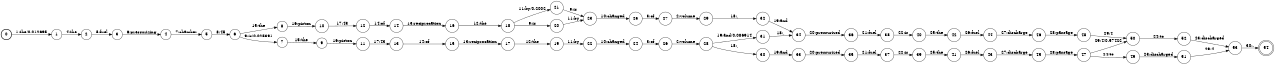 digraph FST {
rankdir = LR;
size = "8.5,11";
label = "";
center = 1;
orientation = Portrait;
ranksep = "0.4";
nodesep = "0.25";
0 [label = "0", shape = circle, style = bold, fontsize = 14]
	0 -> 1 [label = "1:the/0.012695", fontsize = 14];
1 [label = "1", shape = circle, style = solid, fontsize = 14]
	1 -> 2 [label = "4:the", fontsize = 14];
2 [label = "2", shape = circle, style = solid, fontsize = 14]
	2 -> 3 [label = "5:fuel", fontsize = 14];
3 [label = "3", shape = circle, style = solid, fontsize = 14]
	3 -> 4 [label = "6:pressurizing", fontsize = 14];
4 [label = "4", shape = circle, style = solid, fontsize = 14]
	4 -> 5 [label = "7:chamber", fontsize = 14];
5 [label = "5", shape = circle, style = solid, fontsize = 14]
	5 -> 6 [label = "8:45", fontsize = 14];
6 [label = "6", shape = circle, style = solid, fontsize = 14]
	6 -> 8 [label = "15:the", fontsize = 14];
	6 -> 7 [label = "9:is/0.025391", fontsize = 14];
7 [label = "7", shape = circle, style = solid, fontsize = 14]
	7 -> 9 [label = "15:the", fontsize = 14];
8 [label = "8", shape = circle, style = solid, fontsize = 14]
	8 -> 10 [label = "16:piston", fontsize = 14];
9 [label = "9", shape = circle, style = solid, fontsize = 14]
	9 -> 11 [label = "16:piston", fontsize = 14];
10 [label = "10", shape = circle, style = solid, fontsize = 14]
	10 -> 12 [label = "17:43", fontsize = 14];
11 [label = "11", shape = circle, style = solid, fontsize = 14]
	11 -> 13 [label = "17:43", fontsize = 14];
12 [label = "12", shape = circle, style = solid, fontsize = 14]
	12 -> 14 [label = "14:of", fontsize = 14];
13 [label = "13", shape = circle, style = solid, fontsize = 14]
	13 -> 15 [label = "14:of", fontsize = 14];
14 [label = "14", shape = circle, style = solid, fontsize = 14]
	14 -> 16 [label = "13:reciprocation", fontsize = 14];
15 [label = "15", shape = circle, style = solid, fontsize = 14]
	15 -> 17 [label = "13:reciprocation", fontsize = 14];
16 [label = "16", shape = circle, style = solid, fontsize = 14]
	16 -> 18 [label = "12:the", fontsize = 14];
17 [label = "17", shape = circle, style = solid, fontsize = 14]
	17 -> 19 [label = "12:the", fontsize = 14];
18 [label = "18", shape = circle, style = solid, fontsize = 14]
	18 -> 20 [label = "9:is", fontsize = 14];
	18 -> 21 [label = "11:by/0.2002", fontsize = 14];
19 [label = "19", shape = circle, style = solid, fontsize = 14]
	19 -> 22 [label = "11:by", fontsize = 14];
20 [label = "20", shape = circle, style = solid, fontsize = 14]
	20 -> 23 [label = "11:by", fontsize = 14];
21 [label = "21", shape = circle, style = solid, fontsize = 14]
	21 -> 23 [label = "9:is", fontsize = 14];
22 [label = "22", shape = circle, style = solid, fontsize = 14]
	22 -> 24 [label = "10:changed", fontsize = 14];
23 [label = "23", shape = circle, style = solid, fontsize = 14]
	23 -> 25 [label = "10:changed", fontsize = 14];
24 [label = "24", shape = circle, style = solid, fontsize = 14]
	24 -> 26 [label = "3:of", fontsize = 14];
25 [label = "25", shape = circle, style = solid, fontsize = 14]
	25 -> 27 [label = "3:of", fontsize = 14];
26 [label = "26", shape = circle, style = solid, fontsize = 14]
	26 -> 28 [label = "2:volume", fontsize = 14];
27 [label = "27", shape = circle, style = solid, fontsize = 14]
	27 -> 29 [label = "2:volume", fontsize = 14];
28 [label = "28", shape = circle, style = solid, fontsize = 14]
	28 -> 30 [label = "18:,", fontsize = 14];
	28 -> 31 [label = "19:and/0.086914", fontsize = 14];
29 [label = "29", shape = circle, style = solid, fontsize = 14]
	29 -> 32 [label = "18:,", fontsize = 14];
30 [label = "30", shape = circle, style = solid, fontsize = 14]
	30 -> 33 [label = "19:and", fontsize = 14];
31 [label = "31", shape = circle, style = solid, fontsize = 14]
	31 -> 34 [label = "18:,", fontsize = 14];
32 [label = "32", shape = circle, style = solid, fontsize = 14]
	32 -> 34 [label = "19:and", fontsize = 14];
33 [label = "33", shape = circle, style = solid, fontsize = 14]
	33 -> 35 [label = "20:pressurized", fontsize = 14];
34 [label = "34", shape = circle, style = solid, fontsize = 14]
	34 -> 36 [label = "20:pressurized", fontsize = 14];
35 [label = "35", shape = circle, style = solid, fontsize = 14]
	35 -> 37 [label = "21:fuel", fontsize = 14];
36 [label = "36", shape = circle, style = solid, fontsize = 14]
	36 -> 38 [label = "21:fuel", fontsize = 14];
37 [label = "37", shape = circle, style = solid, fontsize = 14]
	37 -> 39 [label = "22:is", fontsize = 14];
38 [label = "38", shape = circle, style = solid, fontsize = 14]
	38 -> 40 [label = "22:is", fontsize = 14];
39 [label = "39", shape = circle, style = solid, fontsize = 14]
	39 -> 41 [label = "25:the", fontsize = 14];
40 [label = "40", shape = circle, style = solid, fontsize = 14]
	40 -> 42 [label = "25:the", fontsize = 14];
41 [label = "41", shape = circle, style = solid, fontsize = 14]
	41 -> 43 [label = "26:fuel", fontsize = 14];
42 [label = "42", shape = circle, style = solid, fontsize = 14]
	42 -> 44 [label = "26:fuel", fontsize = 14];
43 [label = "43", shape = circle, style = solid, fontsize = 14]
	43 -> 45 [label = "27:discharge", fontsize = 14];
44 [label = "44", shape = circle, style = solid, fontsize = 14]
	44 -> 46 [label = "27:discharge", fontsize = 14];
45 [label = "45", shape = circle, style = solid, fontsize = 14]
	45 -> 47 [label = "28:passage", fontsize = 14];
46 [label = "46", shape = circle, style = solid, fontsize = 14]
	46 -> 48 [label = "28:passage", fontsize = 14];
47 [label = "47", shape = circle, style = solid, fontsize = 14]
	47 -> 49 [label = "24:to", fontsize = 14];
	47 -> 50 [label = "29:4/0.57422", fontsize = 14];
48 [label = "48", shape = circle, style = solid, fontsize = 14]
	48 -> 50 [label = "29:4", fontsize = 14];
49 [label = "49", shape = circle, style = solid, fontsize = 14]
	49 -> 51 [label = "23:discharged", fontsize = 14];
50 [label = "50", shape = circle, style = solid, fontsize = 14]
	50 -> 52 [label = "24:to", fontsize = 14];
51 [label = "51", shape = circle, style = solid, fontsize = 14]
	51 -> 53 [label = "29:4", fontsize = 14];
52 [label = "52", shape = circle, style = solid, fontsize = 14]
	52 -> 53 [label = "23:discharged", fontsize = 14];
53 [label = "53", shape = circle, style = solid, fontsize = 14]
	53 -> 54 [label = "30:.", fontsize = 14];
54 [label = "54", shape = doublecircle, style = solid, fontsize = 14]
}
